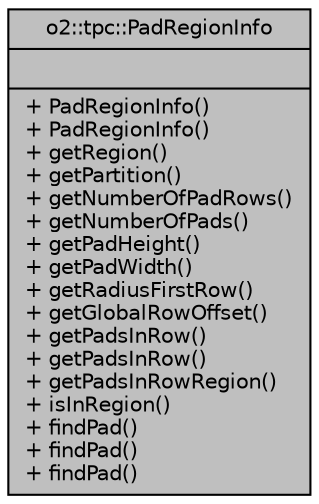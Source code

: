 digraph "o2::tpc::PadRegionInfo"
{
 // INTERACTIVE_SVG=YES
  bgcolor="transparent";
  edge [fontname="Helvetica",fontsize="10",labelfontname="Helvetica",labelfontsize="10"];
  node [fontname="Helvetica",fontsize="10",shape=record];
  Node1 [label="{o2::tpc::PadRegionInfo\n||+ PadRegionInfo()\l+ PadRegionInfo()\l+ getRegion()\l+ getPartition()\l+ getNumberOfPadRows()\l+ getNumberOfPads()\l+ getPadHeight()\l+ getPadWidth()\l+ getRadiusFirstRow()\l+ getGlobalRowOffset()\l+ getPadsInRow()\l+ getPadsInRow()\l+ getPadsInRowRegion()\l+ isInRegion()\l+ findPad()\l+ findPad()\l+ findPad()\l}",height=0.2,width=0.4,color="black", fillcolor="grey75", style="filled", fontcolor="black"];
}
